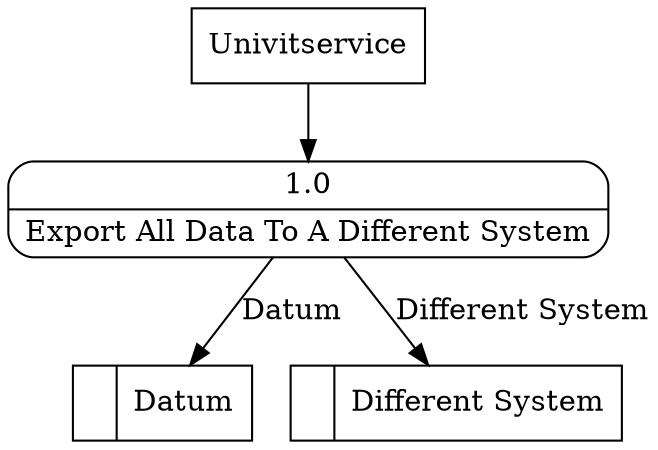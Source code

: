 digraph dfd2{ 
node[shape=record]
200 [label="<f0>  |<f1> Datum " ];
201 [label="<f0>  |<f1> Different System " ];
202 [label="Univitservice" shape=box];
203 [label="{<f0> 1.0|<f1> Export All Data To A Different System }" shape=Mrecord];
202 -> 203
203 -> 200 [label="Datum"]
203 -> 201 [label="Different System"]
}